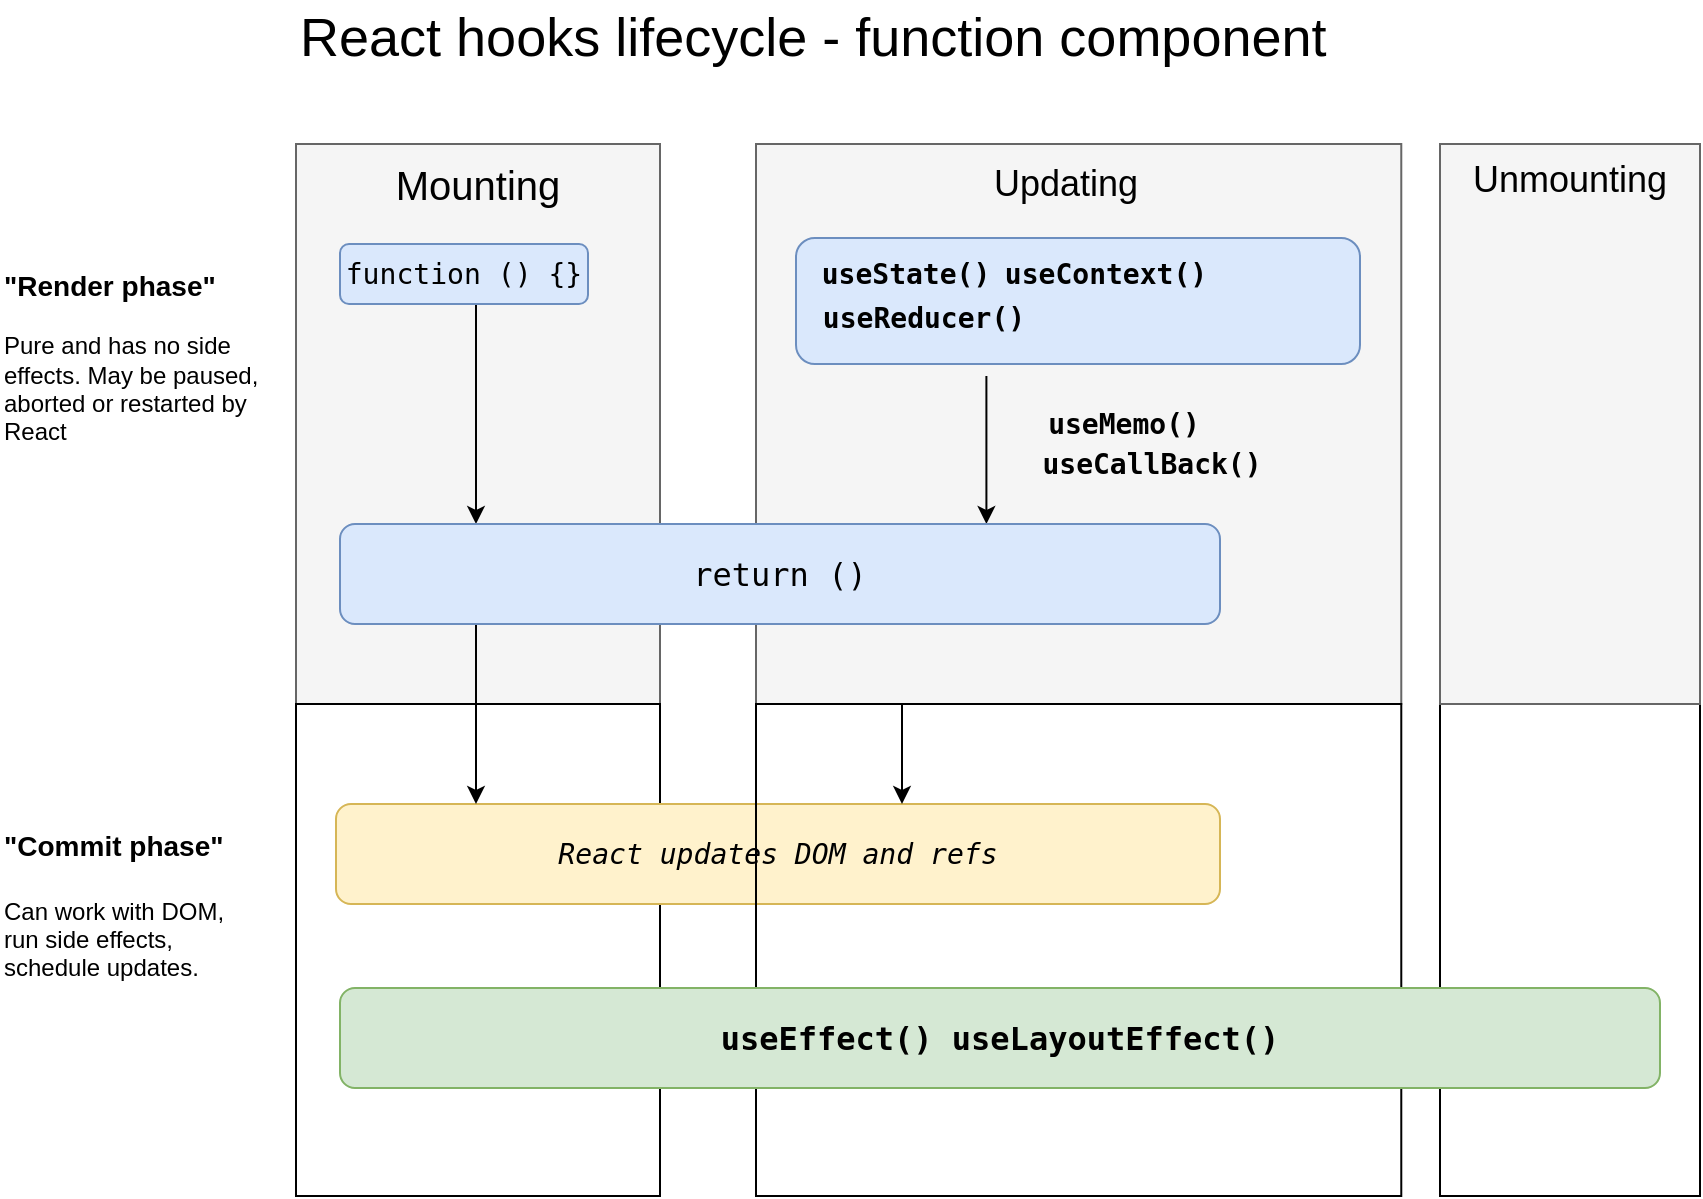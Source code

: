 <mxfile version="10.9.2" type="github"><diagram id="JW2SVBCTD5WyD-tC6kfo" name="Page-1"><mxGraphModel dx="1394" dy="796" grid="1" gridSize="10" guides="1" tooltips="1" connect="1" arrows="1" fold="1" page="1" pageScale="1" pageWidth="1100" pageHeight="850" background="none" math="0" shadow="0"><root><mxCell id="0"/><mxCell id="1" parent="0"/><mxCell id="TKCEybLPFhBxmdMALFpY-1" value="" style="rounded=0;whiteSpace=wrap;html=1;fillColor=none;" parent="1" vertex="1"><mxGeometry x="760" y="392" width="130" height="246" as="geometry"/></mxCell><mxCell id="TKCEybLPFhBxmdMALFpY-2" value="" style="rounded=0;whiteSpace=wrap;html=1;fillColor=#f5f5f5;strokeColor=#666666;fontColor=#333333;" parent="1" vertex="1"><mxGeometry x="188" y="112" width="182" height="280" as="geometry"/></mxCell><mxCell id="TKCEybLPFhBxmdMALFpY-3" value="&lt;font style=&quot;font-size: 20px&quot;&gt;Mounting&lt;/font&gt;" style="text;html=1;strokeColor=none;fillColor=none;align=center;verticalAlign=middle;whiteSpace=wrap;rounded=0;" parent="1" vertex="1"><mxGeometry x="260" y="122" width="38" height="20" as="geometry"/></mxCell><mxCell id="TKCEybLPFhBxmdMALFpY-4" value="" style="edgeStyle=orthogonalEdgeStyle;rounded=0;orthogonalLoop=1;jettySize=auto;html=1;" parent="1" source="TKCEybLPFhBxmdMALFpY-5" target="TKCEybLPFhBxmdMALFpY-16" edge="1"><mxGeometry relative="1" as="geometry"><Array as="points"><mxPoint x="278" y="282"/><mxPoint x="278" y="282"/></Array></mxGeometry></mxCell><mxCell id="TKCEybLPFhBxmdMALFpY-5" value="&lt;h3 id=&quot;static-getderivedstatefromprops&quot;&gt;&lt;code style=&quot;font-weight: normal&quot;&gt;function () {}&lt;/code&gt;&lt;/h3&gt;" style="rounded=1;whiteSpace=wrap;html=1;fillColor=#dae8fc;strokeColor=#6c8ebf;" parent="1" vertex="1"><mxGeometry x="210" y="162" width="124" height="30" as="geometry"/></mxCell><mxCell id="TKCEybLPFhBxmdMALFpY-6" value="Unmounting" style="group;fillColor=#f5f5f5;strokeColor=#666666;fontColor=#000000;fontSize=18;" parent="1" vertex="1" connectable="0"><mxGeometry x="760" y="112" width="130" height="280" as="geometry"/></mxCell><mxCell id="TKCEybLPFhBxmdMALFpY-17" value="&lt;font style=&quot;font-size: 14px&quot;&gt;&lt;b&gt;&quot;Render phase&quot;&lt;br&gt;&lt;/b&gt;&lt;/font&gt;&lt;br&gt;Pure and has no side&lt;br&gt;effects. May be paused,&lt;br&gt;aborted or restarted by&lt;br&gt;React&lt;br&gt;" style="text;html=1;resizable=0;points=[];autosize=1;align=left;verticalAlign=top;spacingTop=-4;" parent="1" vertex="1"><mxGeometry x="40" y="172" width="140" height="90" as="geometry"/></mxCell><mxCell id="TKCEybLPFhBxmdMALFpY-18" value="&lt;font style=&quot;font-size: 14px&quot;&gt;&lt;b&gt;&quot;Commit phase&quot;&lt;br&gt;&lt;/b&gt;&lt;br&gt;&lt;/font&gt;Can work with DOM,&lt;br&gt;run side effects,&lt;br&gt;schedule updates.&lt;br&gt;" style="text;html=1;resizable=0;points=[];autosize=1;align=left;verticalAlign=top;spacingTop=-4;" parent="1" vertex="1"><mxGeometry x="40" y="452" width="130" height="70" as="geometry"/></mxCell><mxCell id="TKCEybLPFhBxmdMALFpY-19" value="&lt;font style=&quot;font-size: 27px&quot;&gt;React hooks lifecycle - function component&lt;/font&gt;" style="text;html=1;resizable=0;points=[];autosize=1;align=left;verticalAlign=top;spacingTop=-4;" parent="1" vertex="1"><mxGeometry x="188" y="40" width="530" height="20" as="geometry"/></mxCell><mxCell id="TKCEybLPFhBxmdMALFpY-20" value="" style="rounded=0;whiteSpace=wrap;html=1;fillColor=none;" parent="1" vertex="1"><mxGeometry x="188" y="392" width="182" height="246" as="geometry"/></mxCell><mxCell id="TKCEybLPFhBxmdMALFpY-22" value="&lt;h3 id=&quot;static-getderivedstatefromprops&quot;&gt;&lt;code style=&quot;font-weight: normal&quot;&gt;&lt;i&gt;React updates DOM and refs&lt;/i&gt;&lt;/code&gt;&lt;/h3&gt;" style="rounded=1;whiteSpace=wrap;html=1;fillColor=#fff2cc;strokeColor=#d6b656;" parent="1" vertex="1"><mxGeometry x="208" y="442" width="442" height="50" as="geometry"/></mxCell><mxCell id="TKCEybLPFhBxmdMALFpY-23" value="" style="edgeStyle=orthogonalEdgeStyle;rounded=0;orthogonalLoop=1;jettySize=auto;html=1;" parent="1" source="TKCEybLPFhBxmdMALFpY-16" edge="1"><mxGeometry relative="1" as="geometry"><Array as="points"><mxPoint x="278" y="382"/><mxPoint x="278" y="382"/></Array><mxPoint x="278" y="442" as="targetPoint"/></mxGeometry></mxCell><mxCell id="TKCEybLPFhBxmdMALFpY-24" value="" style="edgeStyle=orthogonalEdgeStyle;rounded=0;orthogonalLoop=1;jettySize=auto;html=1;" parent="1" edge="1"><mxGeometry relative="1" as="geometry"><Array as="points"><mxPoint x="491" y="382"/><mxPoint x="491" y="382"/></Array><mxPoint x="491" y="352" as="sourcePoint"/><mxPoint x="491" y="442" as="targetPoint"/></mxGeometry></mxCell><mxCell id="TKCEybLPFhBxmdMALFpY-10" value="" style="rounded=0;whiteSpace=wrap;html=1;fillColor=#f5f5f5;strokeColor=#666666;fontColor=#333333;" parent="1" vertex="1"><mxGeometry x="418" y="112" width="322.642" height="280" as="geometry"/></mxCell><mxCell id="TKCEybLPFhBxmdMALFpY-11" value="&lt;font style=&quot;font-size: 18px&quot;&gt;Updating&lt;/font&gt;" style="text;html=1;strokeColor=none;fillColor=none;align=center;verticalAlign=middle;whiteSpace=wrap;rounded=0;" parent="1" vertex="1"><mxGeometry x="535.214" y="122" width="75.916" height="20" as="geometry"/></mxCell><mxCell id="TKCEybLPFhBxmdMALFpY-12" value="" style="edgeStyle=orthogonalEdgeStyle;rounded=0;orthogonalLoop=1;jettySize=auto;html=1;" parent="1" edge="1"><mxGeometry relative="1" as="geometry"><mxPoint x="533.211" y="262" as="sourcePoint"/><mxPoint x="533.211" y="302" as="targetPoint"/><Array as="points"><mxPoint x="533.211" y="228"/></Array></mxGeometry></mxCell><mxCell id="TKCEybLPFhBxmdMALFpY-13" value="" style="rounded=1;whiteSpace=wrap;html=1;fillColor=#dae8fc;strokeColor=#6c8ebf;" parent="1" vertex="1"><mxGeometry x="438" y="159" width="282" height="63" as="geometry"/></mxCell><mxCell id="TKCEybLPFhBxmdMALFpY-14" value="" style="rounded=0;whiteSpace=wrap;html=1;fillColor=none;" parent="1" vertex="1"><mxGeometry x="418" y="392" width="322.642" height="246" as="geometry"/></mxCell><mxCell id="KCHrw0FhxIy0PmJw2XLX-13" value="&lt;h3 id=&quot;static-getderivedstatefromprops&quot;&gt;&lt;code&gt;&lt;font style=&quot;font-size: 14px&quot;&gt;useState()&lt;/font&gt;&lt;/code&gt;&lt;/h3&gt;" style="text;html=1;strokeColor=none;fillColor=none;align=center;verticalAlign=middle;whiteSpace=wrap;rounded=0;" parent="1" vertex="1"><mxGeometry x="473" y="167" width="40" height="20" as="geometry"/></mxCell><mxCell id="KCHrw0FhxIy0PmJw2XLX-17" value="&lt;h3 id=&quot;static-getderivedstatefromprops&quot;&gt;&lt;code&gt;&lt;font style=&quot;font-size: 14px&quot;&gt;useMemo()&lt;/font&gt;&lt;/code&gt;&lt;/h3&gt;" style="text;html=1;strokeColor=none;fillColor=none;align=center;verticalAlign=middle;whiteSpace=wrap;rounded=0;" parent="1" vertex="1"><mxGeometry x="582" y="242" width="40" height="20" as="geometry"/></mxCell><mxCell id="KCHrw0FhxIy0PmJw2XLX-18" value="&lt;h3 id=&quot;static-getderivedstatefromprops&quot;&gt;&lt;code&gt;&lt;font style=&quot;font-size: 14px&quot;&gt;useReducer()&lt;/font&gt;&lt;/code&gt;&lt;/h3&gt;" style="text;html=1;strokeColor=none;fillColor=none;align=center;verticalAlign=middle;whiteSpace=wrap;rounded=0;" parent="1" vertex="1"><mxGeometry x="481.5" y="189" width="40" height="20" as="geometry"/></mxCell><mxCell id="KCHrw0FhxIy0PmJw2XLX-19" value="&lt;h3 id=&quot;static-getderivedstatefromprops&quot;&gt;&lt;code&gt;&lt;font style=&quot;font-size: 14px&quot;&gt;useCallBack()&lt;/font&gt;&lt;/code&gt;&lt;/h3&gt;" style="text;html=1;strokeColor=none;fillColor=none;align=center;verticalAlign=middle;whiteSpace=wrap;rounded=0;" parent="1" vertex="1"><mxGeometry x="596" y="262" width="40" height="20" as="geometry"/></mxCell><mxCell id="TKCEybLPFhBxmdMALFpY-16" value="&lt;h3 id=&quot;static-getderivedstatefromprops&quot;&gt;&lt;code&gt;&lt;font style=&quot;font-size: 16px ; font-weight: normal&quot;&gt;return ()&lt;/font&gt;&lt;/code&gt;&lt;/h3&gt;" style="rounded=1;whiteSpace=wrap;html=1;fillColor=#dae8fc;strokeColor=#6c8ebf;" parent="1" vertex="1"><mxGeometry x="210" y="302" width="440" height="50" as="geometry"/></mxCell><mxCell id="KCHrw0FhxIy0PmJw2XLX-21" value="&lt;h3 id=&quot;static-getderivedstatefromprops&quot;&gt;&lt;code&gt;&lt;font style=&quot;font-size: 14px&quot;&gt;useContext()&lt;/font&gt;&lt;/code&gt;&lt;/h3&gt;" style="text;html=1;strokeColor=none;fillColor=none;align=center;verticalAlign=middle;whiteSpace=wrap;rounded=0;" parent="1" vertex="1"><mxGeometry x="573" y="167" width="40" height="20" as="geometry"/></mxCell><mxCell id="TKCEybLPFhBxmdMALFpY-21" value="&lt;h3 id=&quot;static-getderivedstatefromprops&quot;&gt;&lt;code&gt;&lt;font style=&quot;font-size: 16px&quot;&gt;useEffect() useLayoutEffect()&lt;/font&gt;&lt;/code&gt;&lt;/h3&gt;" style="rounded=1;whiteSpace=wrap;html=1;fillColor=#d5e8d4;strokeColor=#82b366;" parent="1" vertex="1"><mxGeometry x="210" y="534" width="660" height="50" as="geometry"/></mxCell></root></mxGraphModel></diagram></mxfile>